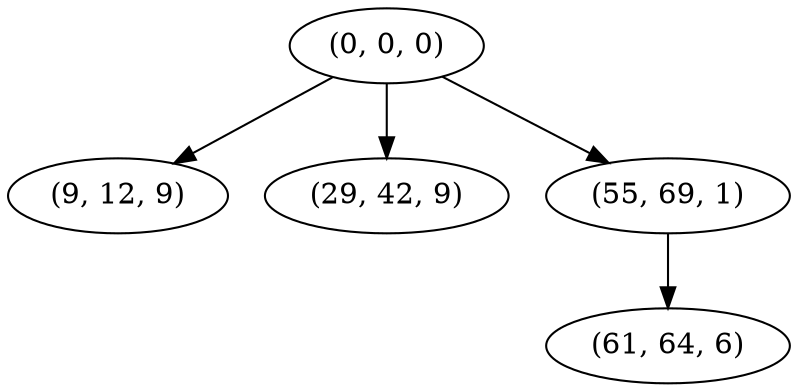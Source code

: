digraph tree {
    "(0, 0, 0)";
    "(9, 12, 9)";
    "(29, 42, 9)";
    "(55, 69, 1)";
    "(61, 64, 6)";
    "(0, 0, 0)" -> "(9, 12, 9)";
    "(0, 0, 0)" -> "(29, 42, 9)";
    "(0, 0, 0)" -> "(55, 69, 1)";
    "(55, 69, 1)" -> "(61, 64, 6)";
}
